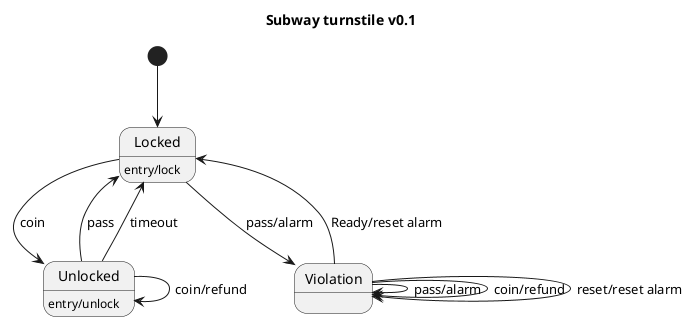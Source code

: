 {
  "sha1": "lh72p7ic9c8dpqqxjyrqrnte069i1zl",
  "insertion": {
    "when": "2024-06-03T18:59:34.144Z",
    "user": "plantuml@gmail.com"
  }
}
@startuml

    skinparam shadowing false
    title Subway turnstile v0.1

    state Locked
    state Unlocked
    state Violation

    Locked : entry/lock
    Unlocked : entry/unlock

    [*] --> Locked

    Locked --> Unlocked : coin
    Locked --> Violation : pass/alarm

    Unlocked --> Locked : pass
    Unlocked --> Locked: timeout
    Unlocked --> Unlocked : coin/refund

    Violation --> Locked : Ready/reset alarm
    Violation --> Violation : pass/alarm
    Violation --> Violation : coin/refund
    Violation --> Violation : reset/reset alarm

@enduml
